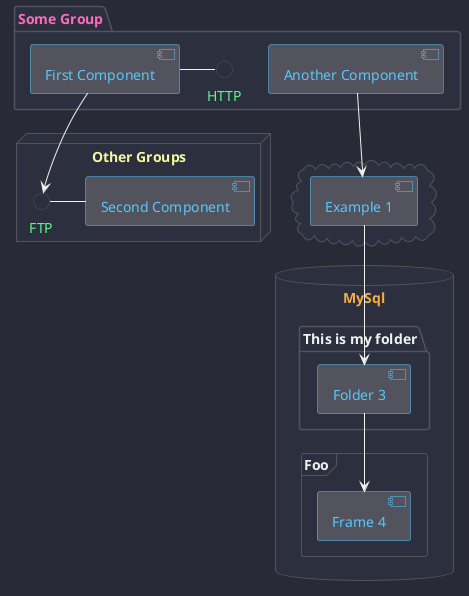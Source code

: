 @startuml PlantUML Color Themes - Snazzy

' "Tomorrow night eighties" color theme (see https://github.com/chriskempson/tomorrow-theme)
!define Background   #282a36
!define CurrentLine  #2b2f3e
!define Selection    #52535d
!define Foregound    #f1f1f0
!define Comment      #676d91
!define Red          #ff5c57
!define Orange       #f7ad45
!define Yellow       #f3f99d
!define Green        #5af78e
!define Aqua         #9aedfe
!define Blue         #57c7ff
!define Purple       #ff6ac1

skinparam Shadowing false
skinparam backgroundColor #282a36
skinparam Arrow {
  Color Foregound
  FontColor Foregound
  FontStyle Bold
}
skinparam Default {
  FontName PragmataPro Liga Mono
  FontColor #f1f1f0
}
skinparam package {
  FontColor Purple
  BackgroundColor CurrentLine
  BorderColor Selection
}
skinparam node {
  FontColor Yellow
  BackgroundColor CurrentLine
  BorderColor Selection
}
skinparam component {
  BackgroundColor Selection
  BorderColor Blue
  FontColor Blue
  Style uml2
}
skinparam database {
  BackgroundColor CurrentLine
  BorderColor Selection
  FontColor Orange
}

skinparam cloud {
  BackgroundColor CurrentLine
  BorderColor Selection
}

skinparam interface {
  BackgroundColor CurrentLine
  BorderColor Selection
  FontColor Green
}

package "Some Group" {
  HTTP - [First Component]
  [Another Component]
}
 
node "Other Groups" {
  FTP - [Second Component]
  [First Component] --> FTP
} 

cloud {
  [Example 1]
}


database "MySql" {
  folder "This is my folder" {
	[Folder 3]
  }
  frame "Foo" {
	[Frame 4]
  }
}


[Another Component] --> [Example 1]
[Example 1] --> [Folder 3]
[Folder 3] --> [Frame 4]

@enduml
